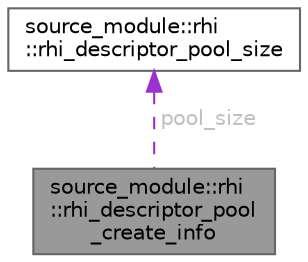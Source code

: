 digraph "source_module::rhi::rhi_descriptor_pool_create_info"
{
 // LATEX_PDF_SIZE
  bgcolor="transparent";
  edge [fontname=Helvetica,fontsize=10,labelfontname=Helvetica,labelfontsize=10];
  node [fontname=Helvetica,fontsize=10,shape=box,height=0.2,width=0.4];
  Node1 [id="Node000001",label="source_module::rhi\l::rhi_descriptor_pool\l_create_info",height=0.2,width=0.4,color="gray40", fillcolor="grey60", style="filled", fontcolor="black",tooltip=" "];
  Node2 -> Node1 [id="edge1_Node000001_Node000002",dir="back",color="darkorchid3",style="dashed",tooltip=" ",label=" pool_size",fontcolor="grey" ];
  Node2 [id="Node000002",label="source_module::rhi\l::rhi_descriptor_pool_size",height=0.2,width=0.4,color="gray40", fillcolor="white", style="filled",URL="$structsource__module_1_1rhi_1_1rhi__descriptor__pool__size.html",tooltip=" "];
}
